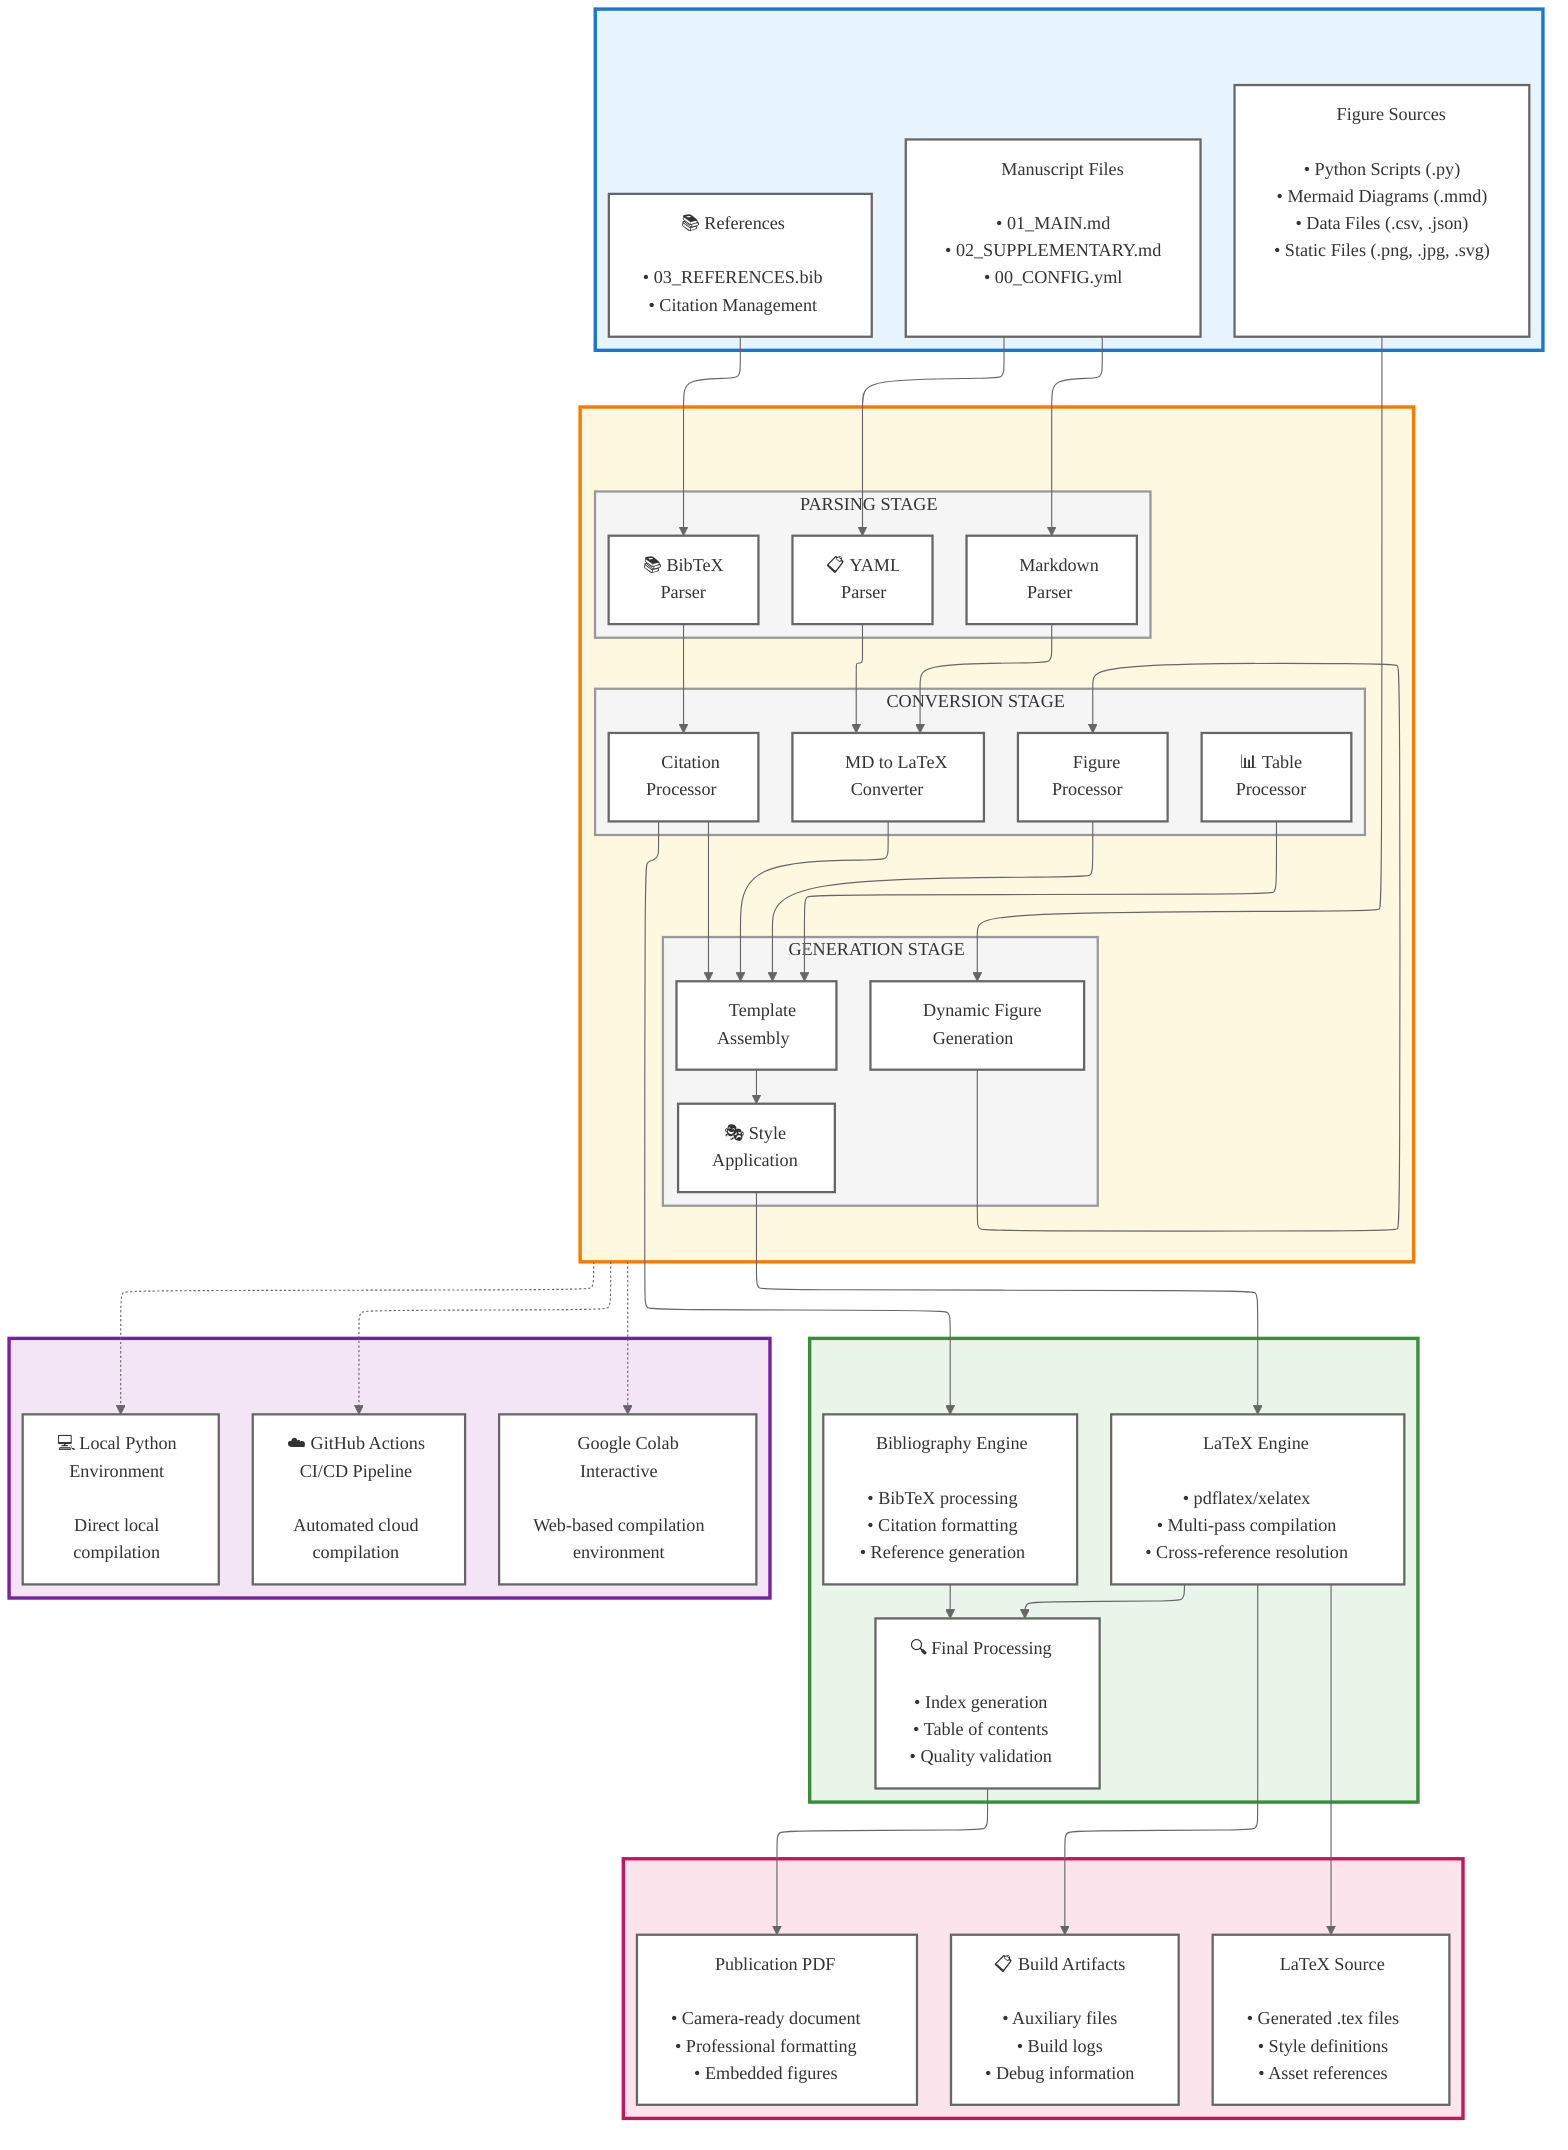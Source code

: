 ---
config:
  theme: base
  themeVariables:
    fontFamily: 'Arial, Helvetica, sans-serif'
    fontSize: 16px
    primaryColor: '#ffffff'
    primaryTextColor: '#333333'
    primaryBorderColor: '#cccccc'
    lineColor: '#666666'
    background: '#ffffff'
  layout: elk
---
flowchart TD
 subgraph A[" "]
    direction TB
      A1["📄 Manuscript Files<br><br>• 01_MAIN.md<br>• 02_SUPPLEMENTARY.md<br>• 00_CONFIG.yml"]
      A2["📚 References<br><br>• 03_REFERENCES.bib<br>• Citation Management"]
      A3["🎨 Figure Sources<br><br>• Python Scripts (.py)<br>• Mermaid Diagrams (.mmd)<br>• Data Files (.csv, .json)<br>• Static Files (.png, .jpg, .svg)"]
  end
 subgraph B1[PARSING STAGE]
    direction LR
        B1A["📝 Markdown<br>Parser"]
        B1B["📋 YAML<br>Parser"]
        B1C["📚 BibTeX<br>Parser"]
  end
 subgraph B2[CONVERSION STAGE]
    direction LR
        B2A["🔄 MD to LaTeX<br>Converter"]
        B2B["🎯 Figure<br>Processor"]
        B2C["📊 Table<br>Processor"]
        B2D["🔗 Citation<br>Processor"]
  end
 subgraph B3[GENERATION STAGE]
    direction LR
        B3A["🎨 Dynamic Figure<br>Generation"]
        B3B["📐 Template<br>Assembly"]
        B3C["🎭 Style<br>Application"]
  end
 subgraph B[" "]
    direction TB
        B1
        B2
        B3
  end
 subgraph C[" "]
    direction TB
        C1["🔧 LaTeX Engine<br><br>• pdflatex/xelatex<br>• Multi-pass compilation<br>• Cross-reference resolution"]
        C2["📖 Bibliography Engine<br><br>• BibTeX processing<br>• Citation formatting<br>• Reference generation"]
        C3["🔍 Final Processing<br><br>• Index generation<br>• Table of contents<br>• Quality validation"]
  end
 subgraph D[" "]
    direction TB
        D1["📄 Publication PDF<br><br>• Camera-ready document<br>• Professional formatting<br>• Embedded figures"]
        D2["📝 LaTeX Source<br><br>• Generated .tex files<br>• Style definitions<br>• Asset references"]
        D3["📋 Build Artifacts<br><br>• Auxiliary files<br>• Build logs<br>• Debug information"]
  end
 subgraph E[" "]
    direction LR
        E1["☁️ GitHub Actions<br>CI/CD Pipeline<br><br>Automated cloud<br>compilation"]
        E2["📓 Google Colab<br>Interactive<br><br>Web-based compilation<br>environment"]
        E3["💻 Local Python<br>Environment<br><br>Direct local<br>compilation"]
  end
    A1 --> B1A & B1B
    A2 --> B1C
    A3 --> B3A
    B1A --> B2A
    B1B --> B2A
    B1C --> B2D
    B2A --> B3B
    B2B --> B3B
    B2C --> B3B
    B2D --> B3B & C2
    B3A --> B2B
    B3B --> B3C
    B3C --> C1
    C1 --> C3 & D2 & D3
    C2 --> C3
    C3 --> D1
    B -.-> E1 & E2 & E3

    A1:::componentBox
    A2:::componentBox
    A3:::componentBox
    B1A:::componentBox
    B1B:::componentBox
    B1C:::componentBox
    B2A:::componentBox
    B2B:::componentBox
    B2C:::componentBox
    B2D:::componentBox
    B3A:::componentBox
    B3B:::componentBox
    B3C:::componentBox
    C1:::componentBox
    C2:::componentBox
    C3:::componentBox
    D1:::componentBox
    D2:::componentBox
    D3:::componentBox
    E1:::componentBox
    E2:::componentBox
    E3:::componentBox
    A:::inputBox
    B:::processBox
    C:::compileBox
    D:::outputBox
    E:::deployBox
    B1:::stageBox
    B2:::stageBox
    B3:::stageBox

    classDef inputBox fill:#e8f4fd,stroke:#1976d2,stroke-width:3px,color:#333
    classDef processBox fill:#fff8e1,stroke:#f57c00,stroke-width:3px,color:#333
    classDef compileBox fill:#e8f5e8,stroke:#388e3c,stroke-width:3px,color:#333
    classDef outputBox fill:#fce4ec,stroke:#c2185b,stroke-width:3px,color:#333
    classDef deployBox fill:#f3e5f5,stroke:#7b1fa2,stroke-width:3px,color:#333
    classDef stageBox fill:#f5f5f5,stroke:#999999,stroke-width:2px,color:#333
    classDef componentBox fill:#ffffff,stroke:#666666,stroke-width:2px,color:#333